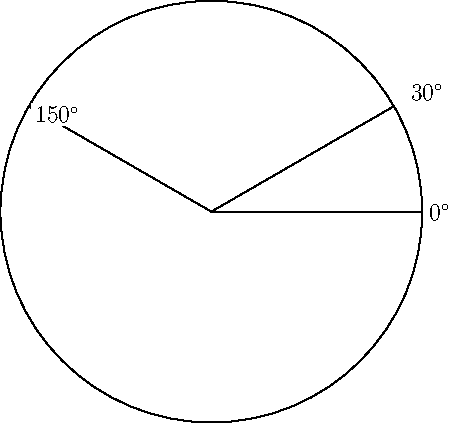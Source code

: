 size(80mm);

draw(unitcircle);
draw((0,0)--(1,0));
/* pre-determined direction 'E' */
label("$0^\circ$", (1,0), E);
draw((0,0)--dir(30));
/* label the origin, shift far to direction of 30deg */
label("$30^\circ$", (0,0), 32*dir(30));
draw((0,0)--dir(150));
/* label the 150deg point, shift to the opposite direction
   fill background white to cover the spike */
label("$150^\circ$", dir(150), -dir(150),
      Fill(white));

